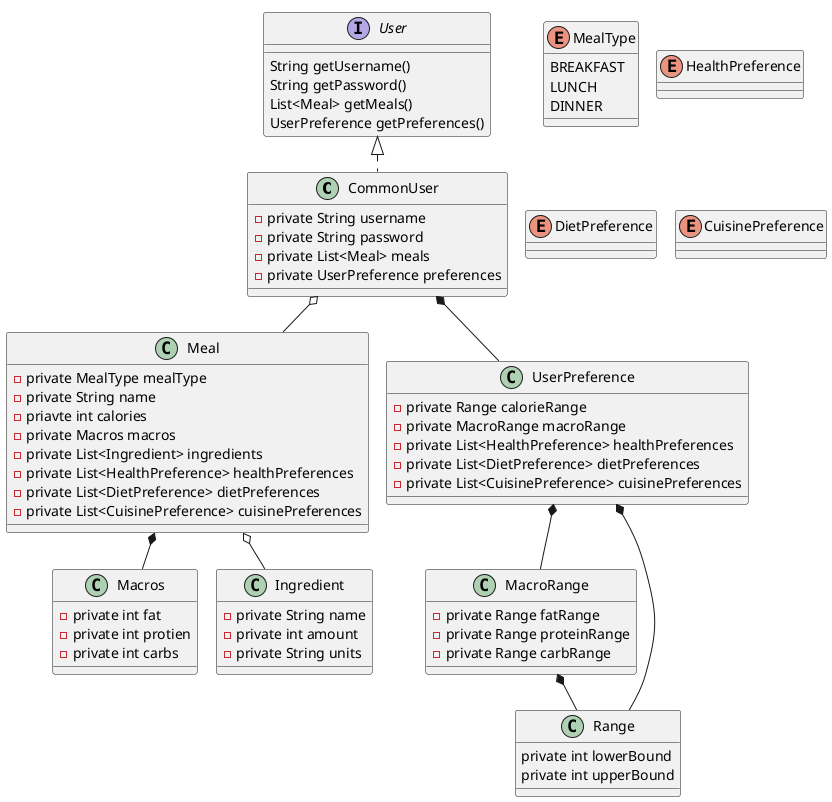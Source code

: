 @startuml
!pragma layout smetana
'https://plantuml.com/class-diagram
CommonUser o-- Meal
CommonUser *-- UserPreference
Meal *-- Macros
Meal o-- Ingredient
UserPreference *-- MacroRange
MacroRange *-- Range
UserPreference *-- Range

interface User {
    String getUsername()
    String getPassword()
    List<Meal> getMeals()
    UserPreference getPreferences()
}

class CommonUser implements User {
- private String username
- private String password
- private List<Meal> meals
- private UserPreference preferences
}

class Meal {
- private MealType mealType
- private String name
- priavte int calories
- private Macros macros
- private List<Ingredient> ingredients
- private List<HealthPreference> healthPreferences
- private List<DietPreference> dietPreferences
- private List<CuisinePreference> cuisinePreferences
}

class UserPreference {
- private Range calorieRange
- private MacroRange macroRange
- private List<HealthPreference> healthPreferences
- private List<DietPreference> dietPreferences
- private List<CuisinePreference> cuisinePreferences
}

class Macros {
- private int fat
- private int protien
- private int carbs
}

class MacroRange {
- private Range fatRange
- private Range proteinRange
- private Range carbRange
}

class Ingredient {
- private String name
- private int amount
- private String units
}

class Range {
    private int lowerBound
    private int upperBound
}

enum MealType {
BREAKFAST
LUNCH
DINNER
}

enum HealthPreference {}

enum DietPreference {}

enum CuisinePreference{}


@enduml